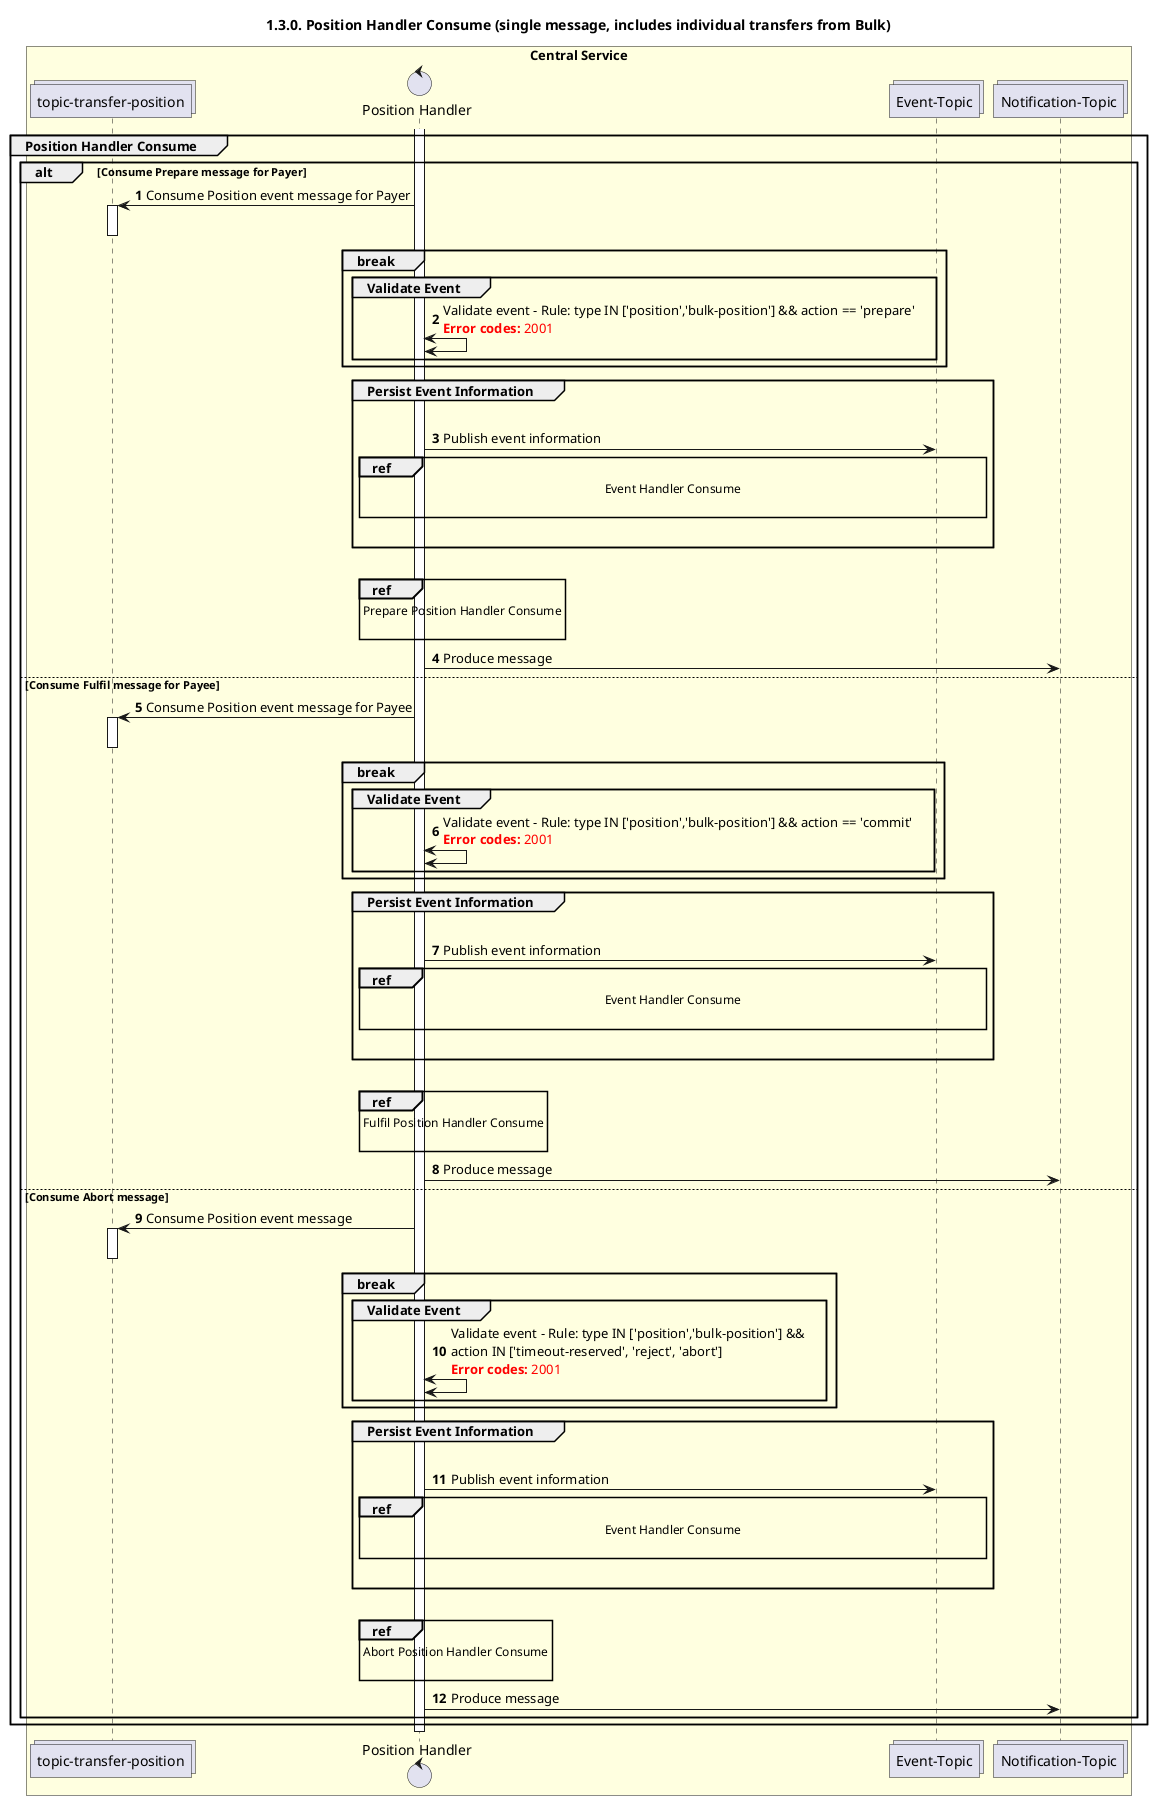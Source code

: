 /'*****
 License
 --------------
 Copyright © 2017 Bill & Melinda Gates Foundation
 The Mojaloop files are made available by the Bill & Melinda Gates Foundation under the Apache License, Version 2.0 (the "License") and you may not use these files except in compliance with the License. You may obtain a copy of the License at
 http://www.apache.org/licenses/LICENSE-2.0
 Unless required by applicable law or agreed to in writing, the Mojaloop files are distributed on an "AS IS" BASIS, WITHOUT WARRANTIES OR CONDITIONS OF ANY KIND, either express or implied. See the License for the specific language governing permissions and limitations under the License.
 Contributors
 --------------
 This is the official list of the Mojaloop project contributors for this file.
 Names of the original copyright holders (individuals or organizations)
 should be listed with a '*' in the first column. People who have
 contributed from an organization can be listed under the organization
 that actually holds the copyright for their contributions (see the
 Gates Foundation organization for an example). Those individuals should have
 their names indented and be marked with a '-'. Email address can be added
 optionally within square brackets <email>.
 * Gates Foundation
 - Name Surname <name.surname@gatesfoundation.com>

 * Georgi Georgiev <georgi.georgiev@modusbox.com>
 * Miguel de Barros <miguel.debarros@modusbox.com>
 * Rajiv Mothilal <rajiv.mothilal@modusbox.com>
 * Samuel Kummary <sam@modusbox.com>
 --------------
 ******'/

@startuml
' declate title
title 1.3.0. Position Handler Consume (single message, includes individual transfers from Bulk)

autonumber

' Actor Keys:
'   boundary - APIs/Interfaces, etc
'   collections - Kafka Topics
'   control - Kafka Consumers
'   entity - Database Access Objects
'   database - Database Persistance Store

' declare actors
collections "topic-transfer-position" as TOPIC_TRANSFER_POSITION
control "Position Handler" as POS_HANDLER
collections "Event-Topic" as TOPIC_EVENTS
collections "Notification-Topic" as TOPIC_NOTIFICATIONS


box "Central Service" #LightYellow
    participant TOPIC_TRANSFER_POSITION
    participant POS_HANDLER
    participant TOPIC_EVENTS
    participant TOPIC_NOTIFICATIONS
end box

' start flow
activate POS_HANDLER
group Position Handler Consume
    alt Consume Prepare message for Payer
        TOPIC_TRANSFER_POSITION <- POS_HANDLER: Consume Position event message for Payer
        activate TOPIC_TRANSFER_POSITION
        deactivate TOPIC_TRANSFER_POSITION
        break
            group Validate Event
                POS_HANDLER <-> POS_HANDLER: Validate event - Rule: type IN ['position','bulk-position'] && action == 'prepare'\n<color #FF0000><b>Error codes:</b> 2001</color>
            end
        end
        group Persist Event Information
            |||
            POS_HANDLER -> TOPIC_EVENTS: Publish event information
            ref over POS_HANDLER, TOPIC_EVENTS :  Event Handler Consume\n
            |||
        end
        |||
        ref over POS_HANDLER: Prepare Position Handler Consume\n
        POS_HANDLER -> TOPIC_NOTIFICATIONS: Produce message
    else Consume Fulfil message for Payee
        TOPIC_TRANSFER_POSITION <- POS_HANDLER: Consume Position event message for Payee
        activate TOPIC_TRANSFER_POSITION
        deactivate TOPIC_TRANSFER_POSITION
        break
            group Validate Event
                POS_HANDLER <-> POS_HANDLER: Validate event - Rule: type IN ['position','bulk-position'] && action == 'commit'\n<color #FF0000><b>Error codes:</b> 2001</color>
            end
        end
        group Persist Event Information
            |||
            POS_HANDLER -> TOPIC_EVENTS: Publish event information
            ref over POS_HANDLER, TOPIC_EVENTS :  Event Handler Consume\n
            |||
        end
        |||
        ref over POS_HANDLER: Fulfil Position Handler Consume\n
        POS_HANDLER -> TOPIC_NOTIFICATIONS: Produce message
    else Consume Abort message
        TOPIC_TRANSFER_POSITION <- POS_HANDLER: Consume Position event message
        activate TOPIC_TRANSFER_POSITION
        deactivate TOPIC_TRANSFER_POSITION
        break
            group Validate Event
                POS_HANDLER <-> POS_HANDLER: Validate event - Rule: type IN ['position','bulk-position'] &&\naction IN ['timeout-reserved', 'reject', 'abort']\n<color #FF0000><b>Error codes:</b> 2001</color>
            end
        end
        group Persist Event Information
            |||
            POS_HANDLER -> TOPIC_EVENTS: Publish event information
            ref over POS_HANDLER, TOPIC_EVENTS :  Event Handler Consume\n
            |||
        end
        |||
        ref over POS_HANDLER: Abort Position Handler Consume\n
        POS_HANDLER -> TOPIC_NOTIFICATIONS: Produce message
    end

end
deactivate POS_HANDLER
@enduml
